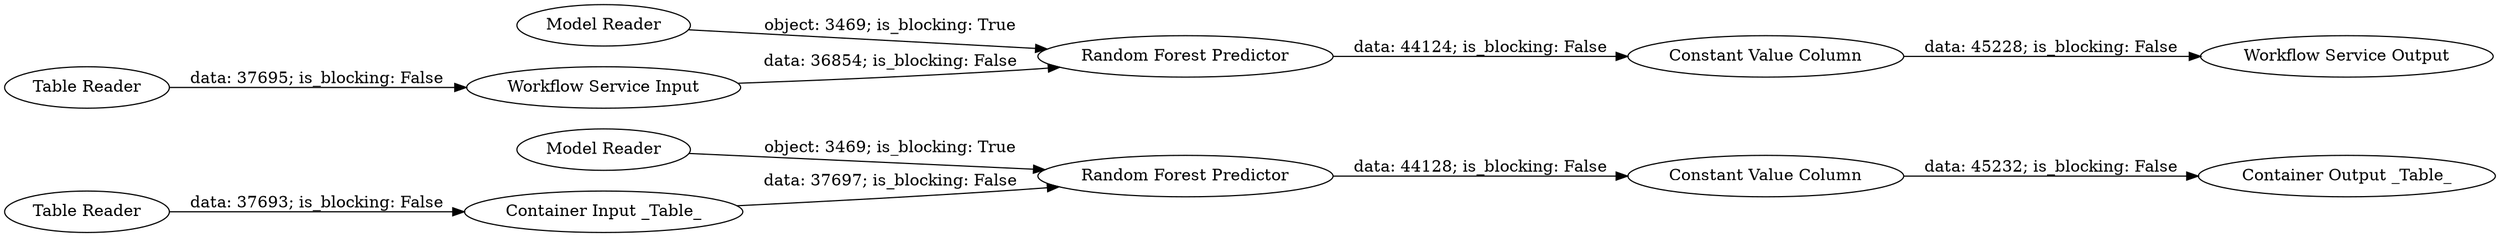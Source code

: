 digraph {
	"7432718453335757893_174" [label="Container Input _Table_"]
	"7432718453335757893_168" [label="Random Forest Predictor"]
	"7432718453335757893_196" [label="Workflow Service Input"]
	"7432718453335757893_198" [label="Constant Value Column"]
	"7432718453335757893_189" [label="Model Reader"]
	"7432718453335757893_194" [label="Random Forest Predictor"]
	"7432718453335757893_188" [label="Container Output _Table_"]
	"7432718453335757893_197" [label="Workflow Service Output"]
	"7432718453335757893_191" [label="Table Reader"]
	"7432718453335757893_199" [label="Constant Value Column"]
	"7432718453335757893_192" [label="Model Reader"]
	"7432718453335757893_190" [label="Table Reader"]
	"7432718453335757893_190" -> "7432718453335757893_174" [label="data: 37693; is_blocking: False"]
	"7432718453335757893_192" -> "7432718453335757893_194" [label="object: 3469; is_blocking: True"]
	"7432718453335757893_168" -> "7432718453335757893_199" [label="data: 44128; is_blocking: False"]
	"7432718453335757893_199" -> "7432718453335757893_188" [label="data: 45232; is_blocking: False"]
	"7432718453335757893_189" -> "7432718453335757893_168" [label="object: 3469; is_blocking: True"]
	"7432718453335757893_194" -> "7432718453335757893_198" [label="data: 44124; is_blocking: False"]
	"7432718453335757893_196" -> "7432718453335757893_194" [label="data: 36854; is_blocking: False"]
	"7432718453335757893_174" -> "7432718453335757893_168" [label="data: 37697; is_blocking: False"]
	"7432718453335757893_198" -> "7432718453335757893_197" [label="data: 45228; is_blocking: False"]
	"7432718453335757893_191" -> "7432718453335757893_196" [label="data: 37695; is_blocking: False"]
	rankdir=LR
}

